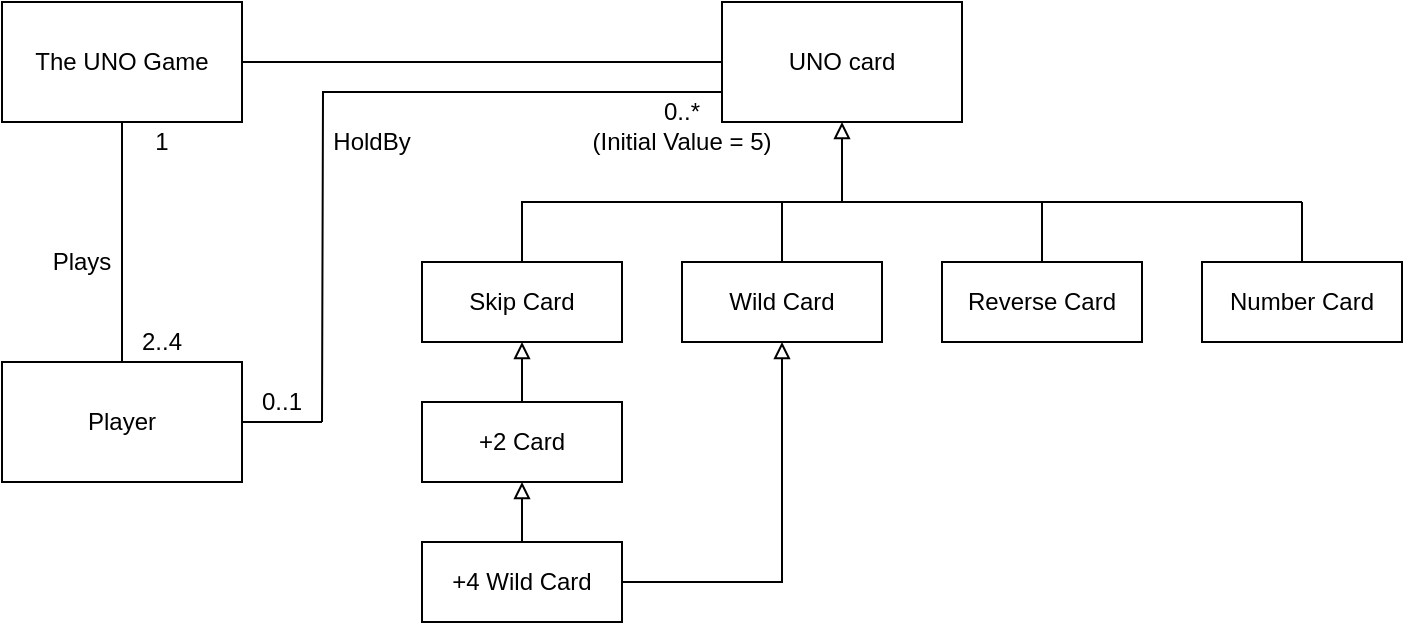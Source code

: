 <mxfile version="12.0.1" type="device" pages="1"><diagram id="NfZdAtR8q9emveEYV5HS" name="Page-1"><mxGraphModel dx="1156" dy="620" grid="1" gridSize="10" guides="1" tooltips="1" connect="1" arrows="1" fold="1" page="1" pageScale="1" pageWidth="850" pageHeight="1100" math="0" shadow="0"><root><mxCell id="0"/><mxCell id="1" parent="0"/><mxCell id="AyJ7UmaRrZiwY8hu8cDD-20" style="edgeStyle=orthogonalEdgeStyle;rounded=0;orthogonalLoop=1;jettySize=auto;html=1;exitX=0.5;exitY=1;exitDx=0;exitDy=0;startArrow=none;startFill=0;endArrow=none;endFill=0;" edge="1" parent="1" source="AyJ7UmaRrZiwY8hu8cDD-1" target="AyJ7UmaRrZiwY8hu8cDD-2"><mxGeometry relative="1" as="geometry"/></mxCell><mxCell id="AyJ7UmaRrZiwY8hu8cDD-21" style="edgeStyle=orthogonalEdgeStyle;rounded=0;orthogonalLoop=1;jettySize=auto;html=1;exitX=1;exitY=0.5;exitDx=0;exitDy=0;entryX=0;entryY=0.5;entryDx=0;entryDy=0;startArrow=none;startFill=0;endArrow=none;endFill=0;" edge="1" parent="1" source="AyJ7UmaRrZiwY8hu8cDD-1" target="AyJ7UmaRrZiwY8hu8cDD-3"><mxGeometry relative="1" as="geometry"/></mxCell><mxCell id="AyJ7UmaRrZiwY8hu8cDD-1" value="The UNO Game" style="rounded=0;whiteSpace=wrap;html=1;" vertex="1" parent="1"><mxGeometry x="110" y="200" width="120" height="60" as="geometry"/></mxCell><mxCell id="AyJ7UmaRrZiwY8hu8cDD-27" style="edgeStyle=orthogonalEdgeStyle;rounded=0;orthogonalLoop=1;jettySize=auto;html=1;exitX=1;exitY=0.5;exitDx=0;exitDy=0;startArrow=none;startFill=0;endArrow=none;endFill=0;" edge="1" parent="1" source="AyJ7UmaRrZiwY8hu8cDD-2"><mxGeometry relative="1" as="geometry"><mxPoint x="270" y="410" as="targetPoint"/></mxGeometry></mxCell><mxCell id="AyJ7UmaRrZiwY8hu8cDD-2" value="Player" style="rounded=0;whiteSpace=wrap;html=1;" vertex="1" parent="1"><mxGeometry x="110" y="380" width="120" height="60" as="geometry"/></mxCell><mxCell id="AyJ7UmaRrZiwY8hu8cDD-18" style="edgeStyle=orthogonalEdgeStyle;rounded=0;orthogonalLoop=1;jettySize=auto;html=1;exitX=0.5;exitY=1;exitDx=0;exitDy=0;endArrow=none;endFill=0;startArrow=block;startFill=0;" edge="1" parent="1" source="AyJ7UmaRrZiwY8hu8cDD-3"><mxGeometry relative="1" as="geometry"><mxPoint x="530" y="300" as="targetPoint"/></mxGeometry></mxCell><mxCell id="AyJ7UmaRrZiwY8hu8cDD-26" style="edgeStyle=orthogonalEdgeStyle;rounded=0;orthogonalLoop=1;jettySize=auto;html=1;exitX=0;exitY=0.75;exitDx=0;exitDy=0;startArrow=none;startFill=0;endArrow=none;endFill=0;" edge="1" parent="1" source="AyJ7UmaRrZiwY8hu8cDD-3"><mxGeometry relative="1" as="geometry"><mxPoint x="270" y="410" as="targetPoint"/></mxGeometry></mxCell><mxCell id="AyJ7UmaRrZiwY8hu8cDD-3" value="UNO card" style="rounded=0;whiteSpace=wrap;html=1;" vertex="1" parent="1"><mxGeometry x="470" y="200" width="120" height="60" as="geometry"/></mxCell><mxCell id="AyJ7UmaRrZiwY8hu8cDD-13" style="edgeStyle=orthogonalEdgeStyle;rounded=0;orthogonalLoop=1;jettySize=auto;html=1;exitX=0.5;exitY=0;exitDx=0;exitDy=0;endArrow=none;endFill=0;" edge="1" parent="1" source="AyJ7UmaRrZiwY8hu8cDD-4"><mxGeometry relative="1" as="geometry"><mxPoint x="760" y="300" as="targetPoint"/><Array as="points"><mxPoint x="370" y="300"/><mxPoint x="700" y="300"/></Array></mxGeometry></mxCell><mxCell id="AyJ7UmaRrZiwY8hu8cDD-4" value="Skip Card" style="rounded=0;whiteSpace=wrap;html=1;" vertex="1" parent="1"><mxGeometry x="320" y="330" width="100" height="40" as="geometry"/></mxCell><mxCell id="AyJ7UmaRrZiwY8hu8cDD-11" style="edgeStyle=orthogonalEdgeStyle;rounded=0;orthogonalLoop=1;jettySize=auto;html=1;exitX=0.5;exitY=0;exitDx=0;exitDy=0;entryX=0.5;entryY=1;entryDx=0;entryDy=0;endArrow=block;endFill=0;" edge="1" parent="1" source="AyJ7UmaRrZiwY8hu8cDD-5" target="AyJ7UmaRrZiwY8hu8cDD-4"><mxGeometry relative="1" as="geometry"/></mxCell><mxCell id="AyJ7UmaRrZiwY8hu8cDD-5" value="+2 Card" style="rounded=0;whiteSpace=wrap;html=1;" vertex="1" parent="1"><mxGeometry x="320" y="400" width="100" height="40" as="geometry"/></mxCell><mxCell id="AyJ7UmaRrZiwY8hu8cDD-16" style="edgeStyle=orthogonalEdgeStyle;rounded=0;orthogonalLoop=1;jettySize=auto;html=1;exitX=0.5;exitY=0;exitDx=0;exitDy=0;endArrow=none;endFill=0;" edge="1" parent="1" source="AyJ7UmaRrZiwY8hu8cDD-6"><mxGeometry relative="1" as="geometry"><mxPoint x="630" y="300" as="targetPoint"/></mxGeometry></mxCell><mxCell id="AyJ7UmaRrZiwY8hu8cDD-6" value="Reverse Card" style="rounded=0;whiteSpace=wrap;html=1;" vertex="1" parent="1"><mxGeometry x="580" y="330" width="100" height="40" as="geometry"/></mxCell><mxCell id="AyJ7UmaRrZiwY8hu8cDD-15" style="edgeStyle=orthogonalEdgeStyle;rounded=0;orthogonalLoop=1;jettySize=auto;html=1;exitX=0.5;exitY=0;exitDx=0;exitDy=0;endArrow=none;endFill=0;" edge="1" parent="1" source="AyJ7UmaRrZiwY8hu8cDD-7"><mxGeometry relative="1" as="geometry"><mxPoint x="500" y="300" as="targetPoint"/></mxGeometry></mxCell><mxCell id="AyJ7UmaRrZiwY8hu8cDD-7" value="Wild Card" style="rounded=0;whiteSpace=wrap;html=1;" vertex="1" parent="1"><mxGeometry x="450" y="330" width="100" height="40" as="geometry"/></mxCell><mxCell id="AyJ7UmaRrZiwY8hu8cDD-12" style="edgeStyle=orthogonalEdgeStyle;rounded=0;orthogonalLoop=1;jettySize=auto;html=1;exitX=0.5;exitY=0;exitDx=0;exitDy=0;entryX=0.5;entryY=1;entryDx=0;entryDy=0;endArrow=block;endFill=0;" edge="1" parent="1" source="AyJ7UmaRrZiwY8hu8cDD-8" target="AyJ7UmaRrZiwY8hu8cDD-5"><mxGeometry relative="1" as="geometry"/></mxCell><mxCell id="AyJ7UmaRrZiwY8hu8cDD-19" style="edgeStyle=orthogonalEdgeStyle;rounded=0;orthogonalLoop=1;jettySize=auto;html=1;exitX=1;exitY=0.5;exitDx=0;exitDy=0;entryX=0.5;entryY=1;entryDx=0;entryDy=0;startArrow=none;startFill=0;endArrow=block;endFill=0;" edge="1" parent="1" source="AyJ7UmaRrZiwY8hu8cDD-8" target="AyJ7UmaRrZiwY8hu8cDD-7"><mxGeometry relative="1" as="geometry"/></mxCell><mxCell id="AyJ7UmaRrZiwY8hu8cDD-8" value="+4 Wild Card" style="rounded=0;whiteSpace=wrap;html=1;" vertex="1" parent="1"><mxGeometry x="320" y="470" width="100" height="40" as="geometry"/></mxCell><mxCell id="AyJ7UmaRrZiwY8hu8cDD-17" style="edgeStyle=orthogonalEdgeStyle;rounded=0;orthogonalLoop=1;jettySize=auto;html=1;exitX=0.5;exitY=0;exitDx=0;exitDy=0;endArrow=none;endFill=0;" edge="1" parent="1" source="AyJ7UmaRrZiwY8hu8cDD-9"><mxGeometry relative="1" as="geometry"><mxPoint x="760" y="300" as="targetPoint"/></mxGeometry></mxCell><mxCell id="AyJ7UmaRrZiwY8hu8cDD-9" value="Number Card&lt;br&gt;" style="rounded=0;whiteSpace=wrap;html=1;" vertex="1" parent="1"><mxGeometry x="710" y="330" width="100" height="40" as="geometry"/></mxCell><mxCell id="AyJ7UmaRrZiwY8hu8cDD-22" value="Plays" style="text;html=1;strokeColor=none;fillColor=none;align=center;verticalAlign=middle;whiteSpace=wrap;rounded=0;" vertex="1" parent="1"><mxGeometry x="130" y="320" width="40" height="20" as="geometry"/></mxCell><mxCell id="AyJ7UmaRrZiwY8hu8cDD-24" value="2..4" style="text;html=1;strokeColor=none;fillColor=none;align=center;verticalAlign=middle;whiteSpace=wrap;rounded=0;" vertex="1" parent="1"><mxGeometry x="170" y="360" width="40" height="20" as="geometry"/></mxCell><mxCell id="AyJ7UmaRrZiwY8hu8cDD-25" value="1" style="text;html=1;strokeColor=none;fillColor=none;align=center;verticalAlign=middle;whiteSpace=wrap;rounded=0;" vertex="1" parent="1"><mxGeometry x="170" y="260" width="40" height="20" as="geometry"/></mxCell><mxCell id="AyJ7UmaRrZiwY8hu8cDD-28" value="HoldBy" style="text;html=1;strokeColor=none;fillColor=none;align=center;verticalAlign=middle;whiteSpace=wrap;rounded=0;" vertex="1" parent="1"><mxGeometry x="270" y="260" width="50" height="20" as="geometry"/></mxCell><mxCell id="AyJ7UmaRrZiwY8hu8cDD-30" value="0..*" style="text;html=1;strokeColor=none;fillColor=none;align=center;verticalAlign=middle;whiteSpace=wrap;rounded=0;" vertex="1" parent="1"><mxGeometry x="430" y="240" width="40" height="30" as="geometry"/></mxCell><mxCell id="AyJ7UmaRrZiwY8hu8cDD-31" value="0..1" style="text;html=1;strokeColor=none;fillColor=none;align=center;verticalAlign=middle;whiteSpace=wrap;rounded=0;" vertex="1" parent="1"><mxGeometry x="230" y="390" width="40" height="20" as="geometry"/></mxCell><mxCell id="AyJ7UmaRrZiwY8hu8cDD-32" value="(Initial Value = 5)" style="text;html=1;strokeColor=none;fillColor=none;align=center;verticalAlign=middle;whiteSpace=wrap;rounded=0;" vertex="1" parent="1"><mxGeometry x="390" y="260" width="120" height="20" as="geometry"/></mxCell></root></mxGraphModel></diagram></mxfile>